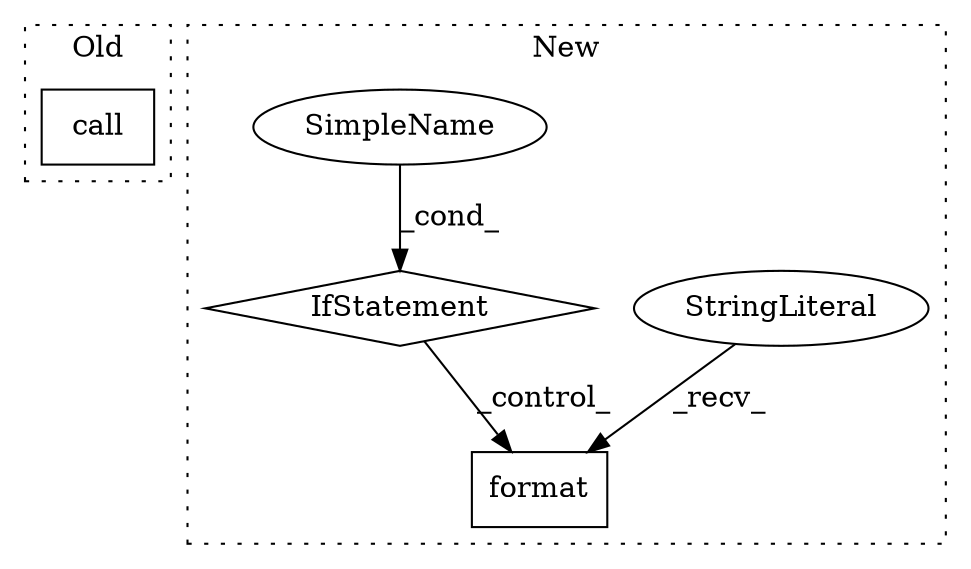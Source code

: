 digraph G {
subgraph cluster0 {
1 [label="call" a="32" s="948,957" l="5,1" shape="box"];
label = "Old";
style="dotted";
}
subgraph cluster1 {
2 [label="format" a="32" s="3954,3982" l="7,1" shape="box"];
3 [label="StringLiteral" a="45" s="3920" l="33" shape="ellipse"];
4 [label="IfStatement" a="25" s="3653,3679" l="4,2" shape="diamond"];
5 [label="SimpleName" a="42" s="" l="" shape="ellipse"];
label = "New";
style="dotted";
}
3 -> 2 [label="_recv_"];
4 -> 2 [label="_control_"];
5 -> 4 [label="_cond_"];
}